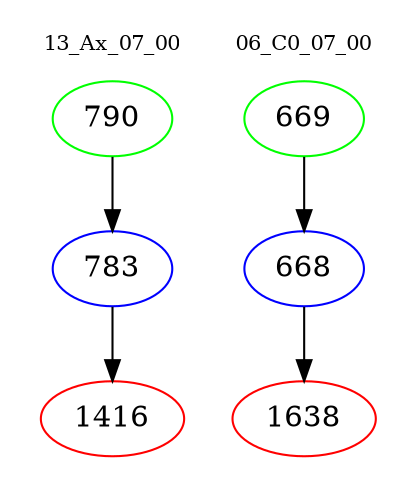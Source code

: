 digraph{
subgraph cluster_0 {
color = white
label = "13_Ax_07_00";
fontsize=10;
T0_790 [label="790", color="green"]
T0_790 -> T0_783 [color="black"]
T0_783 [label="783", color="blue"]
T0_783 -> T0_1416 [color="black"]
T0_1416 [label="1416", color="red"]
}
subgraph cluster_1 {
color = white
label = "06_C0_07_00";
fontsize=10;
T1_669 [label="669", color="green"]
T1_669 -> T1_668 [color="black"]
T1_668 [label="668", color="blue"]
T1_668 -> T1_1638 [color="black"]
T1_1638 [label="1638", color="red"]
}
}
